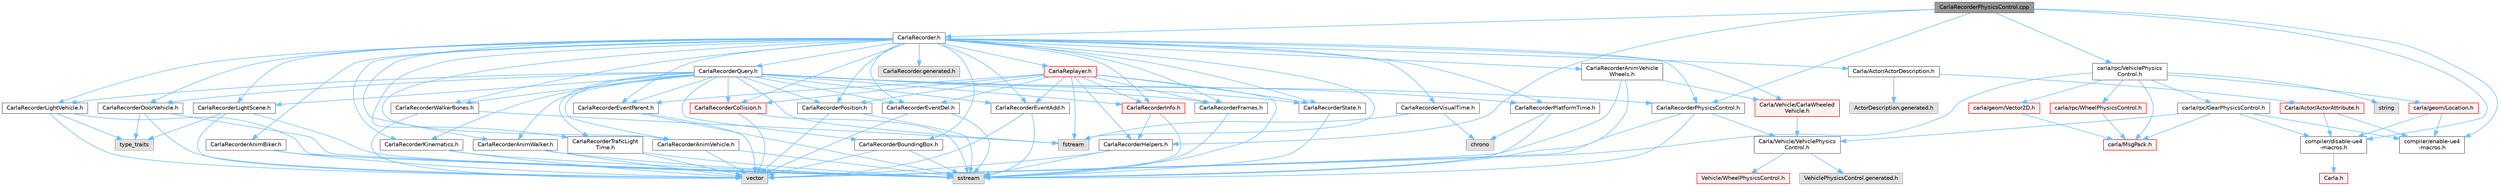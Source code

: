 digraph "CarlaRecorderPhysicsControl.cpp"
{
 // INTERACTIVE_SVG=YES
 // LATEX_PDF_SIZE
  bgcolor="transparent";
  edge [fontname=Helvetica,fontsize=10,labelfontname=Helvetica,labelfontsize=10];
  node [fontname=Helvetica,fontsize=10,shape=box,height=0.2,width=0.4];
  Node1 [id="Node000001",label="CarlaRecorderPhysicsControl.cpp",height=0.2,width=0.4,color="gray40", fillcolor="grey60", style="filled", fontcolor="black",tooltip=" "];
  Node1 -> Node2 [id="edge1_Node000001_Node000002",color="steelblue1",style="solid",tooltip=" "];
  Node2 [id="Node000002",label="CarlaRecorderPhysicsControl.h",height=0.2,width=0.4,color="grey40", fillcolor="white", style="filled",URL="$d3/d34/CarlaRecorderPhysicsControl_8h.html",tooltip=" "];
  Node2 -> Node3 [id="edge2_Node000002_Node000003",color="steelblue1",style="solid",tooltip=" "];
  Node3 [id="Node000003",label="sstream",height=0.2,width=0.4,color="grey60", fillcolor="#E0E0E0", style="filled",tooltip=" "];
  Node2 -> Node4 [id="edge3_Node000002_Node000004",color="steelblue1",style="solid",tooltip=" "];
  Node4 [id="Node000004",label="vector",height=0.2,width=0.4,color="grey60", fillcolor="#E0E0E0", style="filled",tooltip=" "];
  Node2 -> Node5 [id="edge4_Node000002_Node000005",color="steelblue1",style="solid",tooltip=" "];
  Node5 [id="Node000005",label="Carla/Vehicle/VehiclePhysics\lControl.h",height=0.2,width=0.4,color="grey40", fillcolor="white", style="filled",URL="$d3/d90/Unreal_2CarlaUE4_2Plugins_2Carla_2Source_2Carla_2Vehicle_2VehiclePhysicsControl_8h.html",tooltip=" "];
  Node5 -> Node6 [id="edge5_Node000005_Node000006",color="steelblue1",style="solid",tooltip=" "];
  Node6 [id="Node000006",label="Vehicle/WheelPhysicsControl.h",height=0.2,width=0.4,color="red", fillcolor="#FFF0F0", style="filled",URL="$dd/d7d/Unreal_2CarlaUE4_2Plugins_2Carla_2Source_2Carla_2Vehicle_2WheelPhysicsControl_8h.html",tooltip=" "];
  Node5 -> Node8 [id="edge6_Node000005_Node000008",color="steelblue1",style="solid",tooltip=" "];
  Node8 [id="Node000008",label="VehiclePhysicsControl.generated.h",height=0.2,width=0.4,color="grey60", fillcolor="#E0E0E0", style="filled",tooltip=" "];
  Node1 -> Node9 [id="edge7_Node000001_Node000009",color="steelblue1",style="solid",tooltip=" "];
  Node9 [id="Node000009",label="CarlaRecorder.h",height=0.2,width=0.4,color="grey40", fillcolor="white", style="filled",URL="$d9/d6a/CarlaRecorder_8h.html",tooltip=" "];
  Node9 -> Node10 [id="edge8_Node000009_Node000010",color="steelblue1",style="solid",tooltip=" "];
  Node10 [id="Node000010",label="fstream",height=0.2,width=0.4,color="grey60", fillcolor="#E0E0E0", style="filled",tooltip=" "];
  Node9 -> Node11 [id="edge9_Node000009_Node000011",color="steelblue1",style="solid",tooltip=" "];
  Node11 [id="Node000011",label="Carla/Actor/ActorDescription.h",height=0.2,width=0.4,color="grey40", fillcolor="white", style="filled",URL="$d4/de6/Unreal_2CarlaUE4_2Plugins_2Carla_2Source_2Carla_2Actor_2ActorDescription_8h.html",tooltip=" "];
  Node11 -> Node12 [id="edge10_Node000011_Node000012",color="steelblue1",style="solid",tooltip=" "];
  Node12 [id="Node000012",label="Carla/Actor/ActorAttribute.h",height=0.2,width=0.4,color="red", fillcolor="#FFF0F0", style="filled",URL="$d6/d1a/Unreal_2CarlaUE4_2Plugins_2Carla_2Source_2Carla_2Actor_2ActorAttribute_8h.html",tooltip=" "];
  Node12 -> Node13 [id="edge11_Node000012_Node000013",color="steelblue1",style="solid",tooltip=" "];
  Node13 [id="Node000013",label="compiler/disable-ue4\l-macros.h",height=0.2,width=0.4,color="grey40", fillcolor="white", style="filled",URL="$d2/d02/disable-ue4-macros_8h.html",tooltip=" "];
  Node13 -> Node14 [id="edge12_Node000013_Node000014",color="steelblue1",style="solid",tooltip=" "];
  Node14 [id="Node000014",label="Carla.h",height=0.2,width=0.4,color="red", fillcolor="#FFF0F0", style="filled",URL="$d7/d7d/Carla_8h.html",tooltip=" "];
  Node12 -> Node20 [id="edge13_Node000012_Node000020",color="steelblue1",style="solid",tooltip=" "];
  Node20 [id="Node000020",label="compiler/enable-ue4\l-macros.h",height=0.2,width=0.4,color="grey40", fillcolor="white", style="filled",URL="$d9/da2/enable-ue4-macros_8h.html",tooltip=" "];
  Node11 -> Node22 [id="edge14_Node000011_Node000022",color="steelblue1",style="solid",tooltip=" "];
  Node22 [id="Node000022",label="ActorDescription.generated.h",height=0.2,width=0.4,color="grey60", fillcolor="#E0E0E0", style="filled",tooltip=" "];
  Node9 -> Node23 [id="edge15_Node000009_Node000023",color="steelblue1",style="solid",tooltip=" "];
  Node23 [id="Node000023",label="CarlaRecorderTraficLight\lTime.h",height=0.2,width=0.4,color="grey40", fillcolor="white", style="filled",URL="$d0/de7/CarlaRecorderTraficLightTime_8h.html",tooltip=" "];
  Node23 -> Node3 [id="edge16_Node000023_Node000003",color="steelblue1",style="solid",tooltip=" "];
  Node23 -> Node4 [id="edge17_Node000023_Node000004",color="steelblue1",style="solid",tooltip=" "];
  Node9 -> Node2 [id="edge18_Node000009_Node000002",color="steelblue1",style="solid",tooltip=" "];
  Node9 -> Node24 [id="edge19_Node000009_Node000024",color="steelblue1",style="solid",tooltip=" "];
  Node24 [id="Node000024",label="CarlaRecorderPlatformTime.h",height=0.2,width=0.4,color="grey40", fillcolor="white", style="filled",URL="$d0/de8/CarlaRecorderPlatformTime_8h.html",tooltip=" "];
  Node24 -> Node3 [id="edge20_Node000024_Node000003",color="steelblue1",style="solid",tooltip=" "];
  Node24 -> Node25 [id="edge21_Node000024_Node000025",color="steelblue1",style="solid",tooltip=" "];
  Node25 [id="Node000025",label="chrono",height=0.2,width=0.4,color="grey60", fillcolor="#E0E0E0", style="filled",tooltip=" "];
  Node9 -> Node26 [id="edge22_Node000009_Node000026",color="steelblue1",style="solid",tooltip=" "];
  Node26 [id="Node000026",label="CarlaRecorderBoundingBox.h",height=0.2,width=0.4,color="grey40", fillcolor="white", style="filled",URL="$d1/deb/CarlaRecorderBoundingBox_8h.html",tooltip=" "];
  Node26 -> Node3 [id="edge23_Node000026_Node000003",color="steelblue1",style="solid",tooltip=" "];
  Node26 -> Node4 [id="edge24_Node000026_Node000004",color="steelblue1",style="solid",tooltip=" "];
  Node9 -> Node27 [id="edge25_Node000009_Node000027",color="steelblue1",style="solid",tooltip=" "];
  Node27 [id="Node000027",label="CarlaRecorderKinematics.h",height=0.2,width=0.4,color="grey40", fillcolor="white", style="filled",URL="$d1/de3/CarlaRecorderKinematics_8h.html",tooltip=" "];
  Node27 -> Node3 [id="edge26_Node000027_Node000003",color="steelblue1",style="solid",tooltip=" "];
  Node27 -> Node4 [id="edge27_Node000027_Node000004",color="steelblue1",style="solid",tooltip=" "];
  Node9 -> Node28 [id="edge28_Node000009_Node000028",color="steelblue1",style="solid",tooltip=" "];
  Node28 [id="Node000028",label="CarlaRecorderLightScene.h",height=0.2,width=0.4,color="grey40", fillcolor="white", style="filled",URL="$d9/dc8/CarlaRecorderLightScene_8h.html",tooltip=" "];
  Node28 -> Node3 [id="edge29_Node000028_Node000003",color="steelblue1",style="solid",tooltip=" "];
  Node28 -> Node4 [id="edge30_Node000028_Node000004",color="steelblue1",style="solid",tooltip=" "];
  Node28 -> Node29 [id="edge31_Node000028_Node000029",color="steelblue1",style="solid",tooltip=" "];
  Node29 [id="Node000029",label="type_traits",height=0.2,width=0.4,color="grey60", fillcolor="#E0E0E0", style="filled",tooltip=" "];
  Node9 -> Node30 [id="edge32_Node000009_Node000030",color="steelblue1",style="solid",tooltip=" "];
  Node30 [id="Node000030",label="CarlaRecorderLightVehicle.h",height=0.2,width=0.4,color="grey40", fillcolor="white", style="filled",URL="$de/da8/CarlaRecorderLightVehicle_8h.html",tooltip=" "];
  Node30 -> Node3 [id="edge33_Node000030_Node000003",color="steelblue1",style="solid",tooltip=" "];
  Node30 -> Node4 [id="edge34_Node000030_Node000004",color="steelblue1",style="solid",tooltip=" "];
  Node30 -> Node29 [id="edge35_Node000030_Node000029",color="steelblue1",style="solid",tooltip=" "];
  Node9 -> Node31 [id="edge36_Node000009_Node000031",color="steelblue1",style="solid",tooltip=" "];
  Node31 [id="Node000031",label="CarlaRecorderAnimVehicle.h",height=0.2,width=0.4,color="grey40", fillcolor="white", style="filled",URL="$d6/d44/CarlaRecorderAnimVehicle_8h.html",tooltip=" "];
  Node31 -> Node3 [id="edge37_Node000031_Node000003",color="steelblue1",style="solid",tooltip=" "];
  Node31 -> Node4 [id="edge38_Node000031_Node000004",color="steelblue1",style="solid",tooltip=" "];
  Node9 -> Node32 [id="edge39_Node000009_Node000032",color="steelblue1",style="solid",tooltip=" "];
  Node32 [id="Node000032",label="CarlaRecorderAnimVehicle\lWheels.h",height=0.2,width=0.4,color="grey40", fillcolor="white", style="filled",URL="$d0/d5c/CarlaRecorderAnimVehicleWheels_8h.html",tooltip=" "];
  Node32 -> Node3 [id="edge40_Node000032_Node000003",color="steelblue1",style="solid",tooltip=" "];
  Node32 -> Node4 [id="edge41_Node000032_Node000004",color="steelblue1",style="solid",tooltip=" "];
  Node32 -> Node33 [id="edge42_Node000032_Node000033",color="steelblue1",style="solid",tooltip=" "];
  Node33 [id="Node000033",label="Carla/Vehicle/CarlaWheeled\lVehicle.h",height=0.2,width=0.4,color="red", fillcolor="#FFF0F0", style="filled",URL="$d3/d00/CarlaWheeledVehicle_8h.html",tooltip=" "];
  Node33 -> Node5 [id="edge43_Node000033_Node000005",color="steelblue1",style="solid",tooltip=" "];
  Node9 -> Node69 [id="edge44_Node000009_Node000069",color="steelblue1",style="solid",tooltip=" "];
  Node69 [id="Node000069",label="CarlaRecorderAnimWalker.h",height=0.2,width=0.4,color="grey40", fillcolor="white", style="filled",URL="$d3/d60/CarlaRecorderAnimWalker_8h.html",tooltip=" "];
  Node69 -> Node3 [id="edge45_Node000069_Node000003",color="steelblue1",style="solid",tooltip=" "];
  Node69 -> Node4 [id="edge46_Node000069_Node000004",color="steelblue1",style="solid",tooltip=" "];
  Node9 -> Node70 [id="edge47_Node000009_Node000070",color="steelblue1",style="solid",tooltip=" "];
  Node70 [id="Node000070",label="CarlaRecorderAnimBiker.h",height=0.2,width=0.4,color="grey40", fillcolor="white", style="filled",URL="$d6/dda/CarlaRecorderAnimBiker_8h.html",tooltip=" "];
  Node70 -> Node3 [id="edge48_Node000070_Node000003",color="steelblue1",style="solid",tooltip=" "];
  Node70 -> Node4 [id="edge49_Node000070_Node000004",color="steelblue1",style="solid",tooltip=" "];
  Node9 -> Node71 [id="edge50_Node000009_Node000071",color="steelblue1",style="solid",tooltip=" "];
  Node71 [id="Node000071",label="CarlaRecorderCollision.h",height=0.2,width=0.4,color="red", fillcolor="#FFF0F0", style="filled",URL="$df/d06/CarlaRecorderCollision_8h.html",tooltip=" "];
  Node71 -> Node3 [id="edge51_Node000071_Node000003",color="steelblue1",style="solid",tooltip=" "];
  Node71 -> Node4 [id="edge52_Node000071_Node000004",color="steelblue1",style="solid",tooltip=" "];
  Node9 -> Node73 [id="edge53_Node000009_Node000073",color="steelblue1",style="solid",tooltip=" "];
  Node73 [id="Node000073",label="CarlaRecorderEventAdd.h",height=0.2,width=0.4,color="grey40", fillcolor="white", style="filled",URL="$d0/d0e/CarlaRecorderEventAdd_8h.html",tooltip=" "];
  Node73 -> Node3 [id="edge54_Node000073_Node000003",color="steelblue1",style="solid",tooltip=" "];
  Node73 -> Node4 [id="edge55_Node000073_Node000004",color="steelblue1",style="solid",tooltip=" "];
  Node9 -> Node74 [id="edge56_Node000009_Node000074",color="steelblue1",style="solid",tooltip=" "];
  Node74 [id="Node000074",label="CarlaRecorderEventDel.h",height=0.2,width=0.4,color="grey40", fillcolor="white", style="filled",URL="$d7/d4c/CarlaRecorderEventDel_8h.html",tooltip=" "];
  Node74 -> Node3 [id="edge57_Node000074_Node000003",color="steelblue1",style="solid",tooltip=" "];
  Node74 -> Node4 [id="edge58_Node000074_Node000004",color="steelblue1",style="solid",tooltip=" "];
  Node9 -> Node75 [id="edge59_Node000009_Node000075",color="steelblue1",style="solid",tooltip=" "];
  Node75 [id="Node000075",label="CarlaRecorderEventParent.h",height=0.2,width=0.4,color="grey40", fillcolor="white", style="filled",URL="$d0/dc2/CarlaRecorderEventParent_8h.html",tooltip=" "];
  Node75 -> Node3 [id="edge60_Node000075_Node000003",color="steelblue1",style="solid",tooltip=" "];
  Node75 -> Node4 [id="edge61_Node000075_Node000004",color="steelblue1",style="solid",tooltip=" "];
  Node9 -> Node76 [id="edge62_Node000009_Node000076",color="steelblue1",style="solid",tooltip=" "];
  Node76 [id="Node000076",label="CarlaRecorderFrames.h",height=0.2,width=0.4,color="grey40", fillcolor="white", style="filled",URL="$dc/dfc/CarlaRecorderFrames_8h.html",tooltip=" "];
  Node76 -> Node3 [id="edge63_Node000076_Node000003",color="steelblue1",style="solid",tooltip=" "];
  Node9 -> Node77 [id="edge64_Node000009_Node000077",color="steelblue1",style="solid",tooltip=" "];
  Node77 [id="Node000077",label="CarlaRecorderInfo.h",height=0.2,width=0.4,color="red", fillcolor="#FFF0F0", style="filled",URL="$df/de9/CarlaRecorderInfo_8h.html",tooltip=" "];
  Node77 -> Node78 [id="edge65_Node000077_Node000078",color="steelblue1",style="solid",tooltip=" "];
  Node78 [id="Node000078",label="CarlaRecorderHelpers.h",height=0.2,width=0.4,color="grey40", fillcolor="white", style="filled",URL="$d6/dd1/CarlaRecorderHelpers_8h.html",tooltip=" "];
  Node78 -> Node3 [id="edge66_Node000078_Node000003",color="steelblue1",style="solid",tooltip=" "];
  Node78 -> Node4 [id="edge67_Node000078_Node000004",color="steelblue1",style="solid",tooltip=" "];
  Node77 -> Node3 [id="edge68_Node000077_Node000003",color="steelblue1",style="solid",tooltip=" "];
  Node9 -> Node80 [id="edge69_Node000009_Node000080",color="steelblue1",style="solid",tooltip=" "];
  Node80 [id="Node000080",label="CarlaRecorderPosition.h",height=0.2,width=0.4,color="grey40", fillcolor="white", style="filled",URL="$dc/d20/CarlaRecorderPosition_8h.html",tooltip=" "];
  Node80 -> Node3 [id="edge70_Node000080_Node000003",color="steelblue1",style="solid",tooltip=" "];
  Node80 -> Node4 [id="edge71_Node000080_Node000004",color="steelblue1",style="solid",tooltip=" "];
  Node9 -> Node81 [id="edge72_Node000009_Node000081",color="steelblue1",style="solid",tooltip=" "];
  Node81 [id="Node000081",label="CarlaRecorderQuery.h",height=0.2,width=0.4,color="grey40", fillcolor="white", style="filled",URL="$d7/dbd/CarlaRecorderQuery_8h.html",tooltip=" "];
  Node81 -> Node10 [id="edge73_Node000081_Node000010",color="steelblue1",style="solid",tooltip=" "];
  Node81 -> Node23 [id="edge74_Node000081_Node000023",color="steelblue1",style="solid",tooltip=" "];
  Node81 -> Node2 [id="edge75_Node000081_Node000002",color="steelblue1",style="solid",tooltip=" "];
  Node81 -> Node24 [id="edge76_Node000081_Node000024",color="steelblue1",style="solid",tooltip=" "];
  Node81 -> Node26 [id="edge77_Node000081_Node000026",color="steelblue1",style="solid",tooltip=" "];
  Node81 -> Node27 [id="edge78_Node000081_Node000027",color="steelblue1",style="solid",tooltip=" "];
  Node81 -> Node28 [id="edge79_Node000081_Node000028",color="steelblue1",style="solid",tooltip=" "];
  Node81 -> Node30 [id="edge80_Node000081_Node000030",color="steelblue1",style="solid",tooltip=" "];
  Node81 -> Node69 [id="edge81_Node000081_Node000069",color="steelblue1",style="solid",tooltip=" "];
  Node81 -> Node31 [id="edge82_Node000081_Node000031",color="steelblue1",style="solid",tooltip=" "];
  Node81 -> Node71 [id="edge83_Node000081_Node000071",color="steelblue1",style="solid",tooltip=" "];
  Node81 -> Node73 [id="edge84_Node000081_Node000073",color="steelblue1",style="solid",tooltip=" "];
  Node81 -> Node74 [id="edge85_Node000081_Node000074",color="steelblue1",style="solid",tooltip=" "];
  Node81 -> Node75 [id="edge86_Node000081_Node000075",color="steelblue1",style="solid",tooltip=" "];
  Node81 -> Node76 [id="edge87_Node000081_Node000076",color="steelblue1",style="solid",tooltip=" "];
  Node81 -> Node77 [id="edge88_Node000081_Node000077",color="steelblue1",style="solid",tooltip=" "];
  Node81 -> Node80 [id="edge89_Node000081_Node000080",color="steelblue1",style="solid",tooltip=" "];
  Node81 -> Node82 [id="edge90_Node000081_Node000082",color="steelblue1",style="solid",tooltip=" "];
  Node82 [id="Node000082",label="CarlaRecorderState.h",height=0.2,width=0.4,color="grey40", fillcolor="white", style="filled",URL="$da/d32/CarlaRecorderState_8h.html",tooltip=" "];
  Node82 -> Node3 [id="edge91_Node000082_Node000003",color="steelblue1",style="solid",tooltip=" "];
  Node81 -> Node83 [id="edge92_Node000081_Node000083",color="steelblue1",style="solid",tooltip=" "];
  Node83 [id="Node000083",label="CarlaRecorderWalkerBones.h",height=0.2,width=0.4,color="grey40", fillcolor="white", style="filled",URL="$da/dfe/CarlaRecorderWalkerBones_8h.html",tooltip=" "];
  Node83 -> Node10 [id="edge93_Node000083_Node000010",color="steelblue1",style="solid",tooltip=" "];
  Node83 -> Node4 [id="edge94_Node000083_Node000004",color="steelblue1",style="solid",tooltip=" "];
  Node81 -> Node84 [id="edge95_Node000081_Node000084",color="steelblue1",style="solid",tooltip=" "];
  Node84 [id="Node000084",label="CarlaRecorderDoorVehicle.h",height=0.2,width=0.4,color="grey40", fillcolor="white", style="filled",URL="$de/d44/CarlaRecorderDoorVehicle_8h.html",tooltip=" "];
  Node84 -> Node3 [id="edge96_Node000084_Node000003",color="steelblue1",style="solid",tooltip=" "];
  Node84 -> Node4 [id="edge97_Node000084_Node000004",color="steelblue1",style="solid",tooltip=" "];
  Node84 -> Node29 [id="edge98_Node000084_Node000029",color="steelblue1",style="solid",tooltip=" "];
  Node9 -> Node82 [id="edge99_Node000009_Node000082",color="steelblue1",style="solid",tooltip=" "];
  Node9 -> Node85 [id="edge100_Node000009_Node000085",color="steelblue1",style="solid",tooltip=" "];
  Node85 [id="Node000085",label="CarlaRecorderVisualTime.h",height=0.2,width=0.4,color="grey40", fillcolor="white", style="filled",URL="$d3/db8/CarlaRecorderVisualTime_8h.html",tooltip=" "];
  Node85 -> Node10 [id="edge101_Node000085_Node000010",color="steelblue1",style="solid",tooltip=" "];
  Node85 -> Node25 [id="edge102_Node000085_Node000025",color="steelblue1",style="solid",tooltip=" "];
  Node9 -> Node83 [id="edge103_Node000009_Node000083",color="steelblue1",style="solid",tooltip=" "];
  Node9 -> Node84 [id="edge104_Node000009_Node000084",color="steelblue1",style="solid",tooltip=" "];
  Node9 -> Node86 [id="edge105_Node000009_Node000086",color="steelblue1",style="solid",tooltip=" "];
  Node86 [id="Node000086",label="CarlaReplayer.h",height=0.2,width=0.4,color="red", fillcolor="#FFF0F0", style="filled",URL="$de/dea/CarlaReplayer_8h.html",tooltip=" "];
  Node86 -> Node10 [id="edge106_Node000086_Node000010",color="steelblue1",style="solid",tooltip=" "];
  Node86 -> Node3 [id="edge107_Node000086_Node000003",color="steelblue1",style="solid",tooltip=" "];
  Node86 -> Node77 [id="edge108_Node000086_Node000077",color="steelblue1",style="solid",tooltip=" "];
  Node86 -> Node76 [id="edge109_Node000086_Node000076",color="steelblue1",style="solid",tooltip=" "];
  Node86 -> Node73 [id="edge110_Node000086_Node000073",color="steelblue1",style="solid",tooltip=" "];
  Node86 -> Node74 [id="edge111_Node000086_Node000074",color="steelblue1",style="solid",tooltip=" "];
  Node86 -> Node75 [id="edge112_Node000086_Node000075",color="steelblue1",style="solid",tooltip=" "];
  Node86 -> Node71 [id="edge113_Node000086_Node000071",color="steelblue1",style="solid",tooltip=" "];
  Node86 -> Node80 [id="edge114_Node000086_Node000080",color="steelblue1",style="solid",tooltip=" "];
  Node86 -> Node82 [id="edge115_Node000086_Node000082",color="steelblue1",style="solid",tooltip=" "];
  Node86 -> Node78 [id="edge116_Node000086_Node000078",color="steelblue1",style="solid",tooltip=" "];
  Node9 -> Node33 [id="edge117_Node000009_Node000033",color="steelblue1",style="solid",tooltip=" "];
  Node9 -> Node90 [id="edge118_Node000009_Node000090",color="steelblue1",style="solid",tooltip=" "];
  Node90 [id="Node000090",label="CarlaRecorder.generated.h",height=0.2,width=0.4,color="grey60", fillcolor="#E0E0E0", style="filled",tooltip=" "];
  Node1 -> Node78 [id="edge119_Node000001_Node000078",color="steelblue1",style="solid",tooltip=" "];
  Node1 -> Node13 [id="edge120_Node000001_Node000013",color="steelblue1",style="solid",tooltip=" "];
  Node1 -> Node91 [id="edge121_Node000001_Node000091",color="steelblue1",style="solid",tooltip=" "];
  Node91 [id="Node000091",label="carla/rpc/VehiclePhysics\lControl.h",height=0.2,width=0.4,color="grey40", fillcolor="white", style="filled",URL="$d1/d8e/LibCarla_2source_2carla_2rpc_2VehiclePhysicsControl_8h.html",tooltip=" "];
  Node91 -> Node92 [id="edge122_Node000091_Node000092",color="steelblue1",style="solid",tooltip=" "];
  Node92 [id="Node000092",label="carla/MsgPack.h",height=0.2,width=0.4,color="red", fillcolor="#FFF0F0", style="filled",URL="$d9/d6f/MsgPack_8h.html",tooltip=" "];
  Node91 -> Node105 [id="edge123_Node000091_Node000105",color="steelblue1",style="solid",tooltip=" "];
  Node105 [id="Node000105",label="carla/geom/Location.h",height=0.2,width=0.4,color="red", fillcolor="#FFF0F0", style="filled",URL="$d9/d8b/geom_2Location_8h.html",tooltip=" "];
  Node105 -> Node20 [id="edge124_Node000105_Node000020",color="steelblue1",style="solid",tooltip=" "];
  Node105 -> Node13 [id="edge125_Node000105_Node000013",color="steelblue1",style="solid",tooltip=" "];
  Node91 -> Node111 [id="edge126_Node000091_Node000111",color="steelblue1",style="solid",tooltip=" "];
  Node111 [id="Node000111",label="carla/geom/Vector2D.h",height=0.2,width=0.4,color="red", fillcolor="#FFF0F0", style="filled",URL="$d7/d26/geom_2Vector2D_8h.html",tooltip=" "];
  Node111 -> Node92 [id="edge127_Node000111_Node000092",color="steelblue1",style="solid",tooltip=" "];
  Node91 -> Node112 [id="edge128_Node000091_Node000112",color="steelblue1",style="solid",tooltip=" "];
  Node112 [id="Node000112",label="carla/rpc/GearPhysicsControl.h",height=0.2,width=0.4,color="grey40", fillcolor="white", style="filled",URL="$d1/d8e/GearPhysicsControl_8h.html",tooltip=" "];
  Node112 -> Node92 [id="edge129_Node000112_Node000092",color="steelblue1",style="solid",tooltip=" "];
  Node112 -> Node20 [id="edge130_Node000112_Node000020",color="steelblue1",style="solid",tooltip=" "];
  Node112 -> Node5 [id="edge131_Node000112_Node000005",color="steelblue1",style="solid",tooltip=" "];
  Node112 -> Node13 [id="edge132_Node000112_Node000013",color="steelblue1",style="solid",tooltip=" "];
  Node91 -> Node113 [id="edge133_Node000091_Node000113",color="steelblue1",style="solid",tooltip=" "];
  Node113 [id="Node000113",label="carla/rpc/WheelPhysicsControl.h",height=0.2,width=0.4,color="red", fillcolor="#FFF0F0", style="filled",URL="$df/d2b/LibCarla_2source_2carla_2rpc_2WheelPhysicsControl_8h.html",tooltip=" "];
  Node113 -> Node92 [id="edge134_Node000113_Node000092",color="steelblue1",style="solid",tooltip=" "];
  Node91 -> Node114 [id="edge135_Node000091_Node000114",color="steelblue1",style="solid",tooltip=" "];
  Node114 [id="Node000114",label="string",height=0.2,width=0.4,color="grey60", fillcolor="#E0E0E0", style="filled",tooltip=" "];
  Node91 -> Node4 [id="edge136_Node000091_Node000004",color="steelblue1",style="solid",tooltip=" "];
  Node1 -> Node20 [id="edge137_Node000001_Node000020",color="steelblue1",style="solid",tooltip=" "];
}
